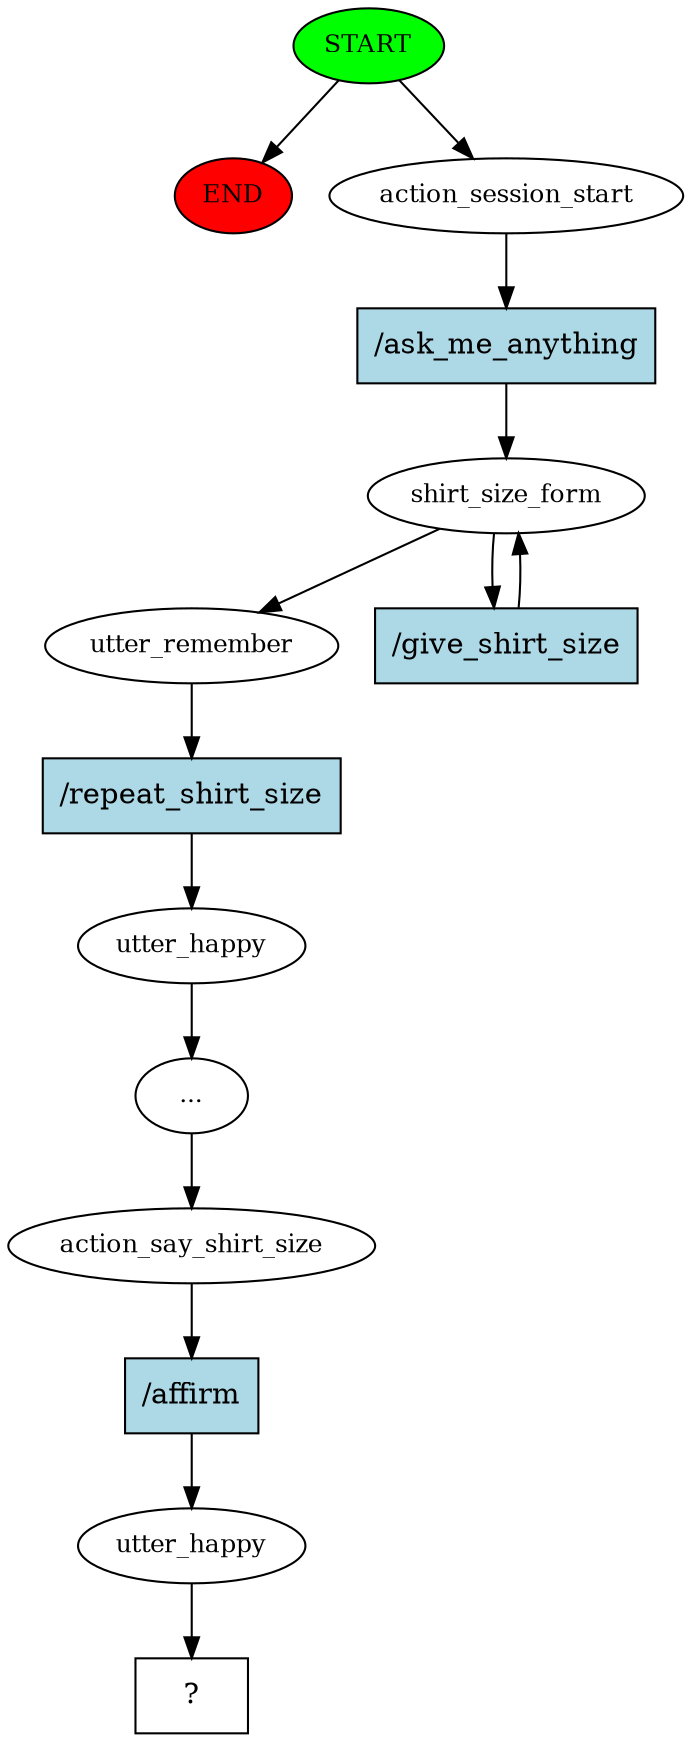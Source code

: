 digraph  {
0 [class="start active", fillcolor=green, fontsize=12, label=START, style=filled];
"-1" [class=end, fillcolor=red, fontsize=12, label=END, style=filled];
1 [class=active, fontsize=12, label=action_session_start];
2 [class=active, fontsize=12, label=shirt_size_form];
4 [class=active, fontsize=12, label=utter_remember];
5 [class=active, fontsize=12, label=utter_happy];
6 [class=active, fontsize=12, label="..."];
7 [class=active, fontsize=12, label=action_say_shirt_size];
8 [class=active, fontsize=12, label=utter_happy];
9 [class="intent dashed active", label="  ?  ", shape=rect];
10 [class="intent active", fillcolor=lightblue, label="/ask_me_anything", shape=rect, style=filled];
11 [class="intent active", fillcolor=lightblue, label="/give_shirt_size", shape=rect, style=filled];
12 [class="intent active", fillcolor=lightblue, label="/repeat_shirt_size", shape=rect, style=filled];
13 [class="intent active", fillcolor=lightblue, label="/affirm", shape=rect, style=filled];
0 -> "-1"  [class="", key=NONE, label=""];
0 -> 1  [class=active, key=NONE, label=""];
1 -> 10  [class=active, key=0];
2 -> 4  [class=active, key=NONE, label=""];
2 -> 11  [class=active, key=0];
4 -> 12  [class=active, key=0];
5 -> 6  [class=active, key=NONE, label=""];
6 -> 7  [class=active, key=NONE, label=""];
7 -> 13  [class=active, key=0];
8 -> 9  [class=active, key=NONE, label=""];
10 -> 2  [class=active, key=0];
11 -> 2  [class=active, key=0];
12 -> 5  [class=active, key=0];
13 -> 8  [class=active, key=0];
}
